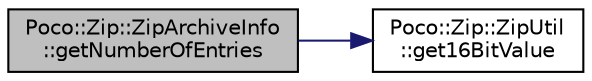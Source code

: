 digraph "Poco::Zip::ZipArchiveInfo::getNumberOfEntries"
{
 // LATEX_PDF_SIZE
  edge [fontname="Helvetica",fontsize="10",labelfontname="Helvetica",labelfontsize="10"];
  node [fontname="Helvetica",fontsize="10",shape=record];
  rankdir="LR";
  Node1 [label="Poco::Zip::ZipArchiveInfo\l::getNumberOfEntries",height=0.2,width=0.4,color="black", fillcolor="grey75", style="filled", fontcolor="black",tooltip="Returns the number of the disk that contains the start of the directory header."];
  Node1 -> Node2 [color="midnightblue",fontsize="10",style="solid"];
  Node2 [label="Poco::Zip::ZipUtil\l::get16BitValue",height=0.2,width=0.4,color="black", fillcolor="white", style="filled",URL="$classPoco_1_1Zip_1_1ZipUtil.html#adb42f03196f61d49c2cb6d9dee5aa8c6",tooltip=" "];
}
